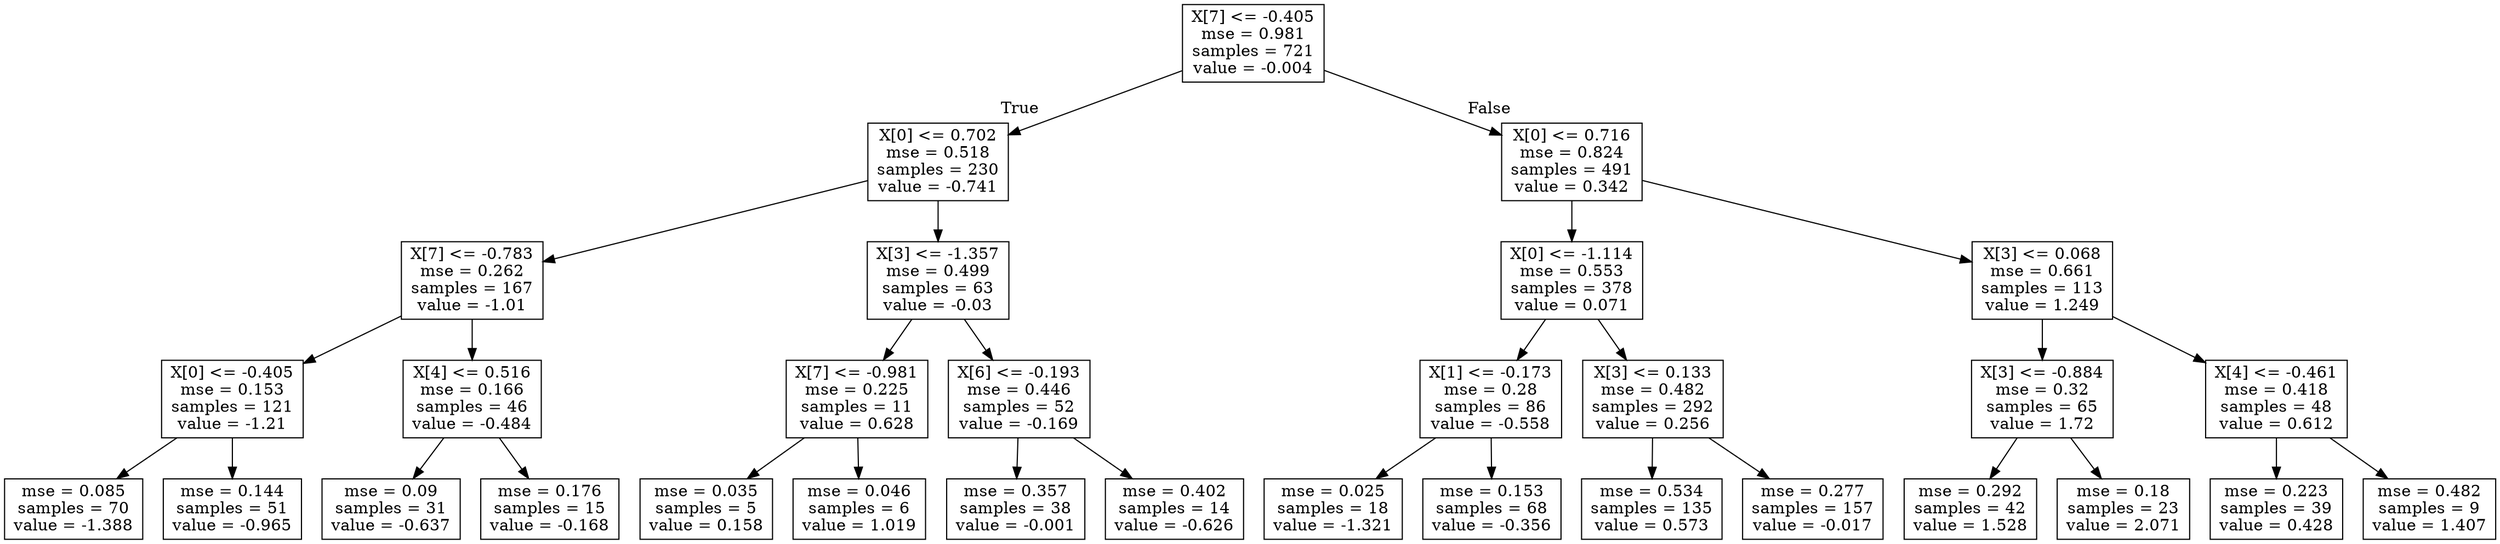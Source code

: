 digraph Tree {
node [shape=box] ;
0 [label="X[7] <= -0.405\nmse = 0.981\nsamples = 721\nvalue = -0.004"] ;
1 [label="X[0] <= 0.702\nmse = 0.518\nsamples = 230\nvalue = -0.741"] ;
0 -> 1 [labeldistance=2.5, labelangle=45, headlabel="True"] ;
2 [label="X[7] <= -0.783\nmse = 0.262\nsamples = 167\nvalue = -1.01"] ;
1 -> 2 ;
3 [label="X[0] <= -0.405\nmse = 0.153\nsamples = 121\nvalue = -1.21"] ;
2 -> 3 ;
4 [label="mse = 0.085\nsamples = 70\nvalue = -1.388"] ;
3 -> 4 ;
5 [label="mse = 0.144\nsamples = 51\nvalue = -0.965"] ;
3 -> 5 ;
6 [label="X[4] <= 0.516\nmse = 0.166\nsamples = 46\nvalue = -0.484"] ;
2 -> 6 ;
7 [label="mse = 0.09\nsamples = 31\nvalue = -0.637"] ;
6 -> 7 ;
8 [label="mse = 0.176\nsamples = 15\nvalue = -0.168"] ;
6 -> 8 ;
9 [label="X[3] <= -1.357\nmse = 0.499\nsamples = 63\nvalue = -0.03"] ;
1 -> 9 ;
10 [label="X[7] <= -0.981\nmse = 0.225\nsamples = 11\nvalue = 0.628"] ;
9 -> 10 ;
11 [label="mse = 0.035\nsamples = 5\nvalue = 0.158"] ;
10 -> 11 ;
12 [label="mse = 0.046\nsamples = 6\nvalue = 1.019"] ;
10 -> 12 ;
13 [label="X[6] <= -0.193\nmse = 0.446\nsamples = 52\nvalue = -0.169"] ;
9 -> 13 ;
14 [label="mse = 0.357\nsamples = 38\nvalue = -0.001"] ;
13 -> 14 ;
15 [label="mse = 0.402\nsamples = 14\nvalue = -0.626"] ;
13 -> 15 ;
16 [label="X[0] <= 0.716\nmse = 0.824\nsamples = 491\nvalue = 0.342"] ;
0 -> 16 [labeldistance=2.5, labelangle=-45, headlabel="False"] ;
17 [label="X[0] <= -1.114\nmse = 0.553\nsamples = 378\nvalue = 0.071"] ;
16 -> 17 ;
18 [label="X[1] <= -0.173\nmse = 0.28\nsamples = 86\nvalue = -0.558"] ;
17 -> 18 ;
19 [label="mse = 0.025\nsamples = 18\nvalue = -1.321"] ;
18 -> 19 ;
20 [label="mse = 0.153\nsamples = 68\nvalue = -0.356"] ;
18 -> 20 ;
21 [label="X[3] <= 0.133\nmse = 0.482\nsamples = 292\nvalue = 0.256"] ;
17 -> 21 ;
22 [label="mse = 0.534\nsamples = 135\nvalue = 0.573"] ;
21 -> 22 ;
23 [label="mse = 0.277\nsamples = 157\nvalue = -0.017"] ;
21 -> 23 ;
24 [label="X[3] <= 0.068\nmse = 0.661\nsamples = 113\nvalue = 1.249"] ;
16 -> 24 ;
25 [label="X[3] <= -0.884\nmse = 0.32\nsamples = 65\nvalue = 1.72"] ;
24 -> 25 ;
26 [label="mse = 0.292\nsamples = 42\nvalue = 1.528"] ;
25 -> 26 ;
27 [label="mse = 0.18\nsamples = 23\nvalue = 2.071"] ;
25 -> 27 ;
28 [label="X[4] <= -0.461\nmse = 0.418\nsamples = 48\nvalue = 0.612"] ;
24 -> 28 ;
29 [label="mse = 0.223\nsamples = 39\nvalue = 0.428"] ;
28 -> 29 ;
30 [label="mse = 0.482\nsamples = 9\nvalue = 1.407"] ;
28 -> 30 ;
}